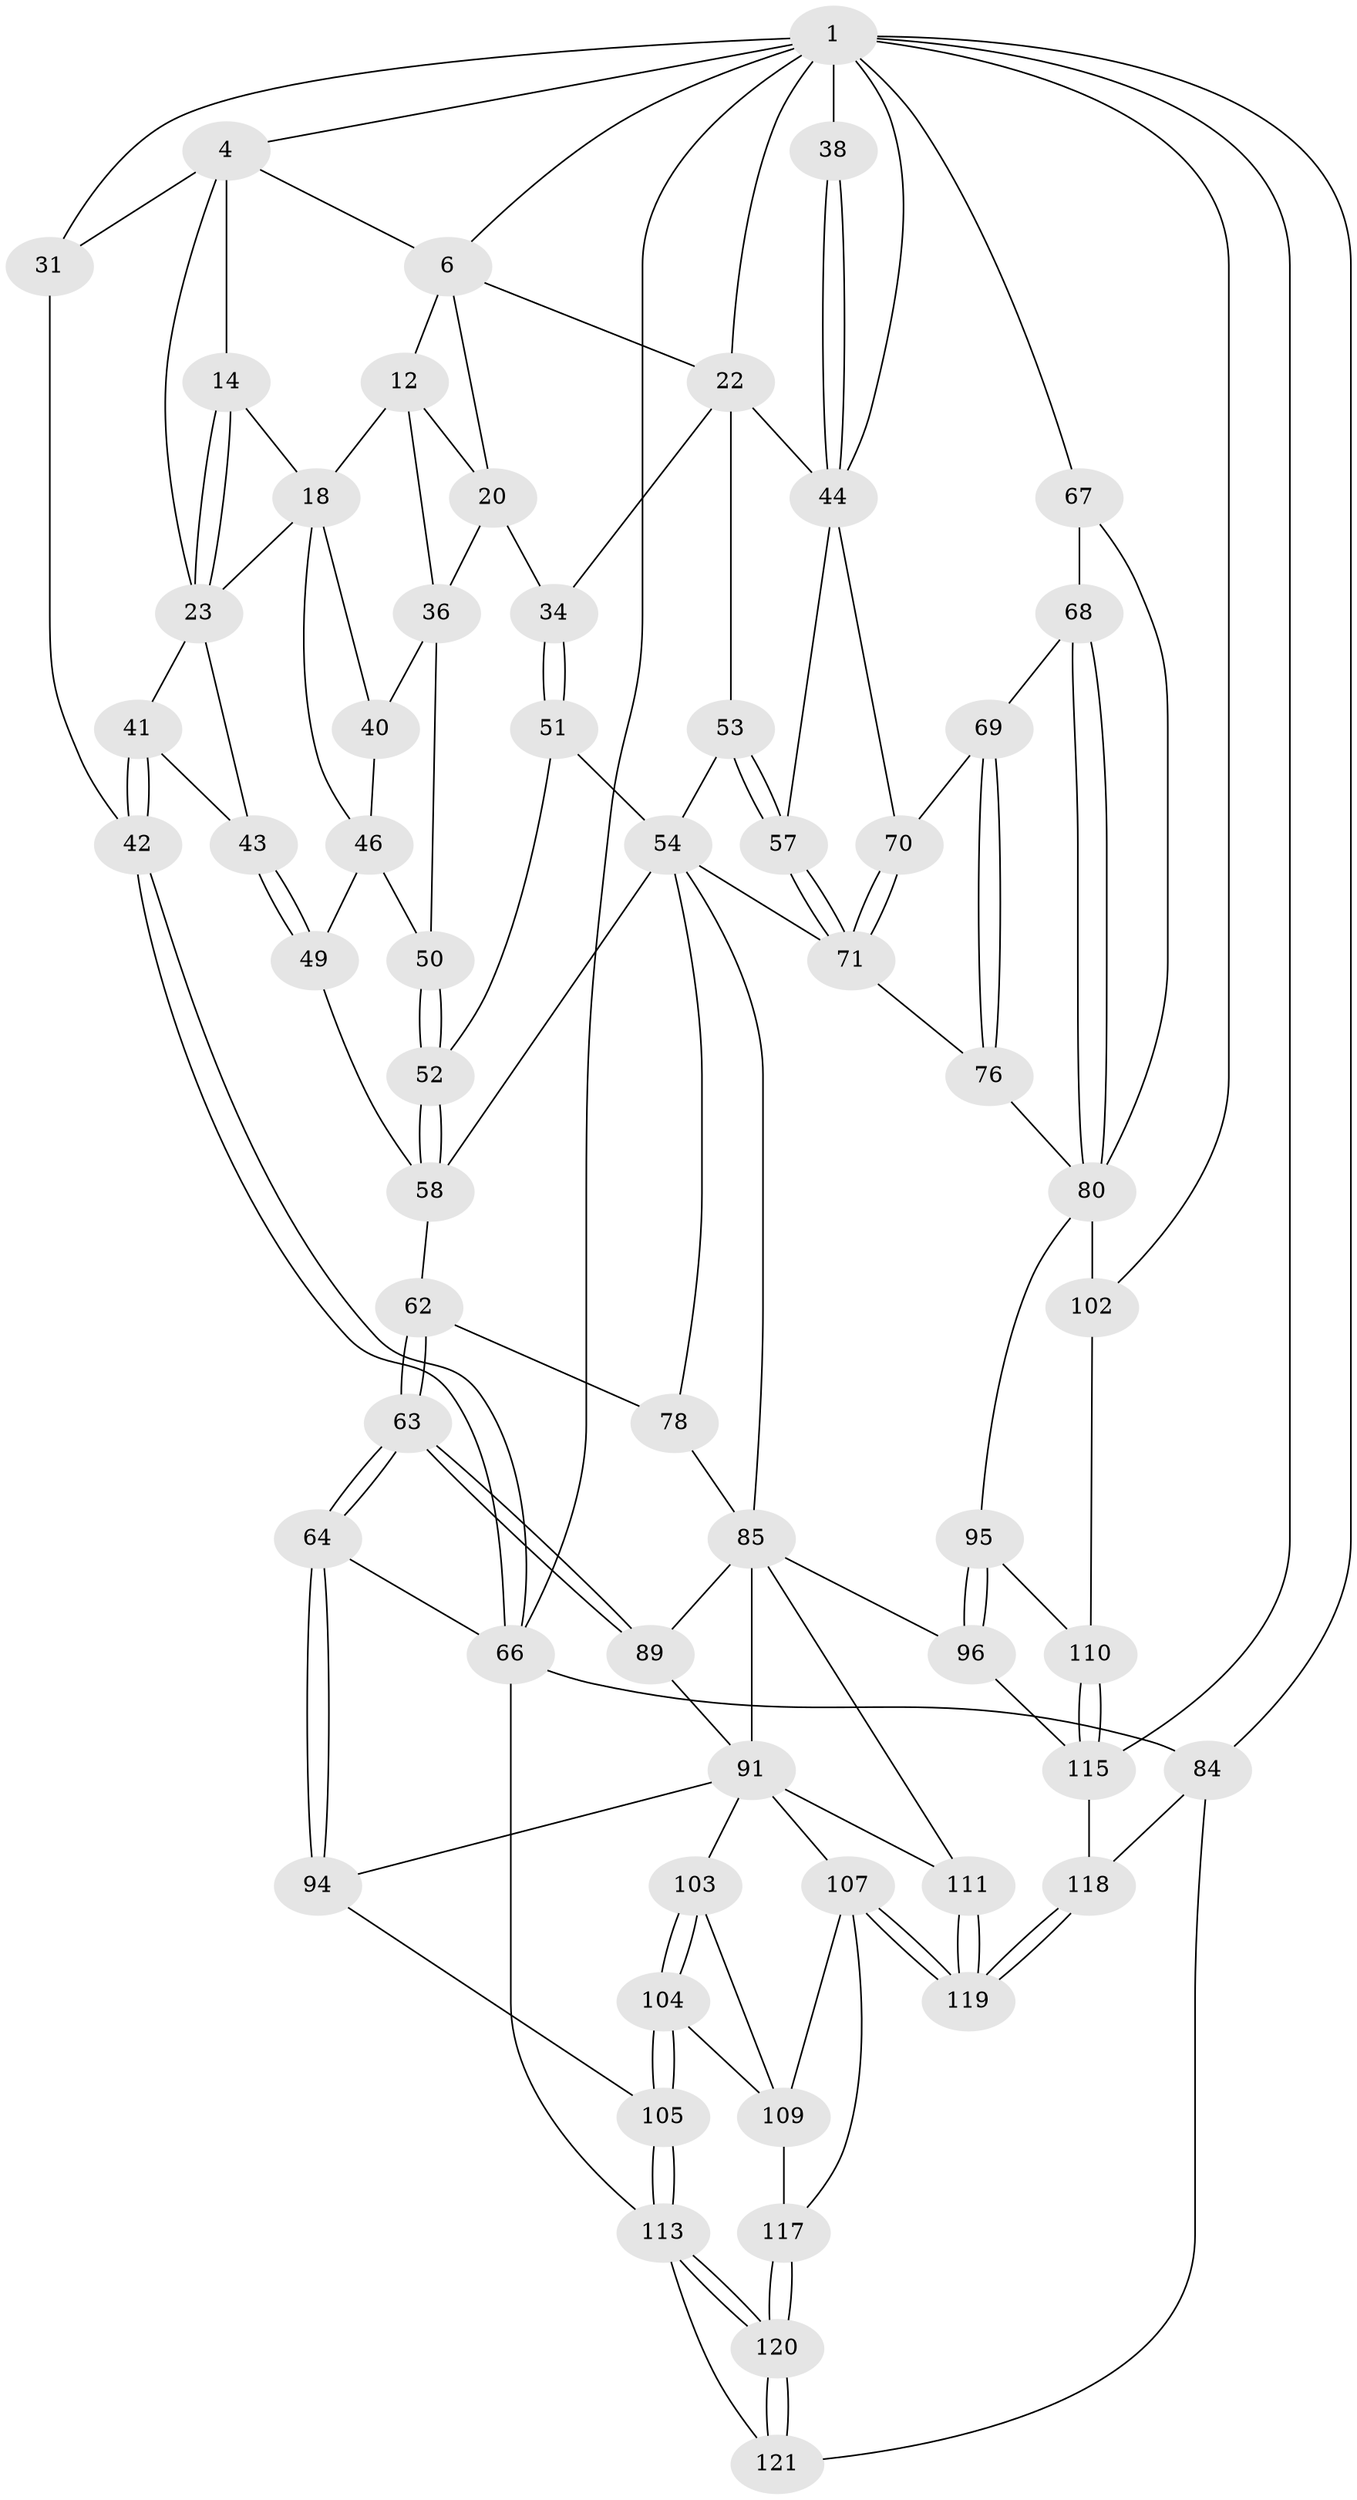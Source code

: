 // original degree distribution, {3: 0.02459016393442623, 6: 0.19672131147540983, 5: 0.5819672131147541, 4: 0.19672131147540983}
// Generated by graph-tools (version 1.1) at 2025/17/03/09/25 04:17:13]
// undirected, 61 vertices, 141 edges
graph export_dot {
graph [start="1"]
  node [color=gray90,style=filled];
  1 [pos="+0.9260536058471225+0",super="+8+2"];
  4 [pos="+0+0",super="+26+5"];
  6 [pos="+0.5670558084546327+0",super="+13+7"];
  12 [pos="+0.5628006785513996+0.029422810668375016",super="+16"];
  14 [pos="+0.26366260936466535+0.04421533038245266",super="+15"];
  18 [pos="+0.44400465757663476+0.14497150952074198",super="+27"];
  20 [pos="+0.5945149338050185+0.20110953587534736",super="+35"];
  22 [pos="+0.6896007251915283+0.13816325519739744",super="+33"];
  23 [pos="+0.26558082438929026+0.05172972543127649",super="+24"];
  31 [pos="+0+0.32806008600566455"];
  34 [pos="+0.6164632122391165+0.26593757895388437"];
  36 [pos="+0.5545077589887991+0.2521338881793842",super="+39"];
  38 [pos="+1+0.21919522493329013"];
  40 [pos="+0.4018420088640096+0.1988553251041129"];
  41 [pos="+0.13456552683168138+0.31895500595333404"];
  42 [pos="+0.07172553680208044+0.3417878150907041"];
  43 [pos="+0.1735416171296215+0.32163551740653057"];
  44 [pos="+0.9116771438227358+0.3335757993803385",super="+56+45"];
  46 [pos="+0.33551018279259576+0.25892263130344617",super="+48"];
  49 [pos="+0.2543635241834708+0.3860807433008744"];
  50 [pos="+0.46285654534808196+0.3242510531368776"];
  51 [pos="+0.5892717581919646+0.3485756960236858"];
  52 [pos="+0.4646502369157931+0.3458666964421955"];
  53 [pos="+0.7173492446831252+0.37420444703311206"];
  54 [pos="+0.7114350668662708+0.37973499915711517",super="+55"];
  57 [pos="+0.7788642828711434+0.40800048602221"];
  58 [pos="+0.4532743677320927+0.39734459818147916",super="+59"];
  62 [pos="+0.2850465568059984+0.49408763304867814"];
  63 [pos="+0.253180524494536+0.5633335238569205"];
  64 [pos="+0.251293078674421+0.5649466255337308",super="+65"];
  66 [pos="+0.10424599715963322+0.512549280950596",super="+74"];
  67 [pos="+1+0.5211734607869843"];
  68 [pos="+1+0.5065856936209071"];
  69 [pos="+0.958669110680794+0.4797824578552692"];
  70 [pos="+0.9192093341612426+0.44018558055833307"];
  71 [pos="+0.8067115577064551+0.5045684589189414",super="+72"];
  76 [pos="+0.8338027298259099+0.6149192414879219"];
  78 [pos="+0.5013791558201114+0.5622728978545801"];
  80 [pos="+0.8663999256258714+0.6684369128034483",super="+100+81"];
  84 [pos="+0+1",super="+122"];
  85 [pos="+0.6324049532155205+0.7426552369257646",super="+97+86"];
  89 [pos="+0.32704788987490907+0.5984959455552051"];
  91 [pos="+0.36654771831546235+0.642846144161298",super="+92"];
  94 [pos="+0.23904646461822845+0.668550950818836",super="+98"];
  95 [pos="+0.7974924503627479+0.7943491529129464"];
  96 [pos="+0.7846130150507086+0.8004078699680297"];
  102 [pos="+1+0.8125225457622187"];
  103 [pos="+0.2656794258902632+0.7561661410117132"];
  104 [pos="+0.14750900924949906+0.845763070194572"];
  105 [pos="+0.1176273049911352+0.8391008623324757"];
  107 [pos="+0.39653951470953785+0.865015845162785",super="+108"];
  109 [pos="+0.3115726358417773+0.8254743383765953",super="+112"];
  110 [pos="+0.831008137737161+0.8128021089888892"];
  111 [pos="+0.6266162353457488+0.8410868524735621"];
  113 [pos="+0.10986429718744266+0.8806369335218788",super="+114"];
  115 [pos="+1+1",super="+116"];
  117 [pos="+0.24040692695645421+0.9465357883399119"];
  118 [pos="+0.5424616662693319+1"];
  119 [pos="+0.5249824688433697+1"];
  120 [pos="+0.20713484236023288+1"];
  121 [pos="+0.20551817119307186+1"];
  1 -- 38 [weight=2];
  1 -- 22;
  1 -- 44;
  1 -- 67;
  1 -- 4;
  1 -- 102;
  1 -- 115;
  1 -- 84 [weight=2];
  1 -- 31;
  1 -- 66;
  1 -- 6;
  4 -- 31;
  4 -- 23;
  4 -- 6;
  4 -- 14;
  6 -- 12 [weight=2];
  6 -- 20;
  6 -- 22;
  12 -- 18;
  12 -- 20;
  12 -- 36;
  14 -- 23;
  14 -- 23;
  14 -- 18;
  18 -- 40;
  18 -- 46;
  18 -- 23 [weight=2];
  20 -- 34;
  20 -- 36;
  22 -- 34;
  22 -- 44;
  22 -- 53;
  23 -- 41;
  23 -- 43;
  31 -- 42;
  34 -- 51;
  34 -- 51;
  36 -- 40;
  36 -- 50;
  38 -- 44;
  38 -- 44;
  40 -- 46;
  41 -- 42;
  41 -- 42;
  41 -- 43;
  42 -- 66;
  42 -- 66;
  43 -- 49;
  43 -- 49;
  44 -- 57;
  44 -- 70;
  46 -- 49;
  46 -- 50;
  49 -- 58;
  50 -- 52;
  50 -- 52;
  51 -- 52;
  51 -- 54;
  52 -- 58;
  52 -- 58;
  53 -- 54;
  53 -- 57;
  53 -- 57;
  54 -- 85;
  54 -- 58;
  54 -- 78;
  54 -- 71 [weight=3];
  57 -- 71;
  57 -- 71;
  58 -- 62;
  62 -- 63;
  62 -- 63;
  62 -- 78;
  63 -- 64;
  63 -- 64;
  63 -- 89;
  63 -- 89;
  64 -- 94 [weight=2];
  64 -- 94;
  64 -- 66 [weight=2];
  66 -- 113;
  66 -- 84;
  67 -- 68;
  67 -- 80;
  68 -- 69;
  68 -- 80;
  68 -- 80;
  69 -- 70;
  69 -- 76;
  69 -- 76;
  70 -- 71;
  70 -- 71;
  71 -- 76;
  76 -- 80;
  78 -- 85;
  80 -- 102;
  80 -- 95;
  84 -- 121;
  84 -- 118;
  85 -- 96;
  85 -- 111;
  85 -- 89;
  85 -- 91 [weight=2];
  89 -- 91;
  91 -- 103;
  91 -- 107;
  91 -- 94;
  91 -- 111;
  94 -- 105;
  95 -- 96;
  95 -- 96;
  95 -- 110;
  96 -- 115;
  102 -- 110;
  103 -- 104;
  103 -- 104;
  103 -- 109;
  104 -- 105;
  104 -- 105;
  104 -- 109;
  105 -- 113;
  105 -- 113;
  107 -- 119;
  107 -- 119;
  107 -- 109;
  107 -- 117;
  109 -- 117;
  110 -- 115;
  110 -- 115;
  111 -- 119;
  111 -- 119;
  113 -- 120;
  113 -- 120;
  113 -- 121;
  115 -- 118;
  117 -- 120;
  117 -- 120;
  118 -- 119;
  118 -- 119;
  120 -- 121;
  120 -- 121;
}
